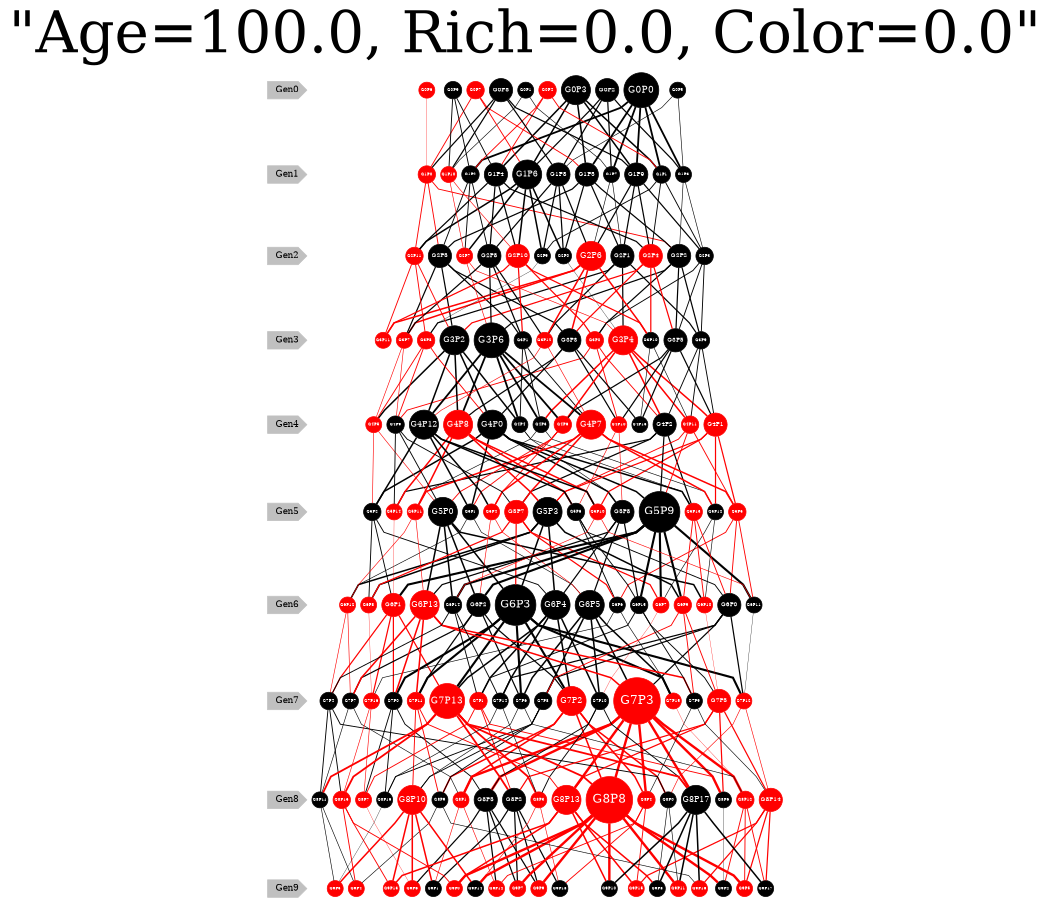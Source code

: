 graph "Age=100.0, Rich=0.0, Color=0.0" {
    label = <<FONT POINT-SIZE="80">"Age=100.0, Rich=0.0, Color=0.0"</FONT>>;
    labelloc=tp; rankdir=TD;graph [size=7, ratio=expand, splines=polyline, nodesep=0.1, ranksep=1];node[color=black style=filled shape=circle fontcolor=white fixedsize=true fontsize=4];edge[penwidth=.1];
    subgraph Generations {
        node[color=grey style=filled fontsize=12 shape=cds fontcolor=black fixedsize=false];edge[style=invis]
        Gen0 -- Gen1 -- Gen2 -- Gen3 -- Gen4 -- Gen5 -- Gen6 -- Gen7 -- Gen8 -- Gen9;
    }
    {rank=same;Gen0;G0P0;G0P1;G0P2;G0P3;G0P4;G0P5;G0P6;G0P7;G0P8;G0P9;}
    {rank=same;Gen1;G1P0;G1P1;G1P2;G1P3;G1P4;G1P5;G1P6;G1P7;G1P8;G1P9;G1P10;}
    {rank=same;Gen2;G2P0;G2P1;G2P2;G2P3;G2P4;G2P5;G2P6;G2P7;G2P8;G2P9;G2P10;G2P11;}
    {rank=same;Gen3;G3P0;G3P1;G3P2;G3P3;G3P4;G3P5;G3P6;G3P7;G3P8;G3P9;G3P10;G3P11;G3P12;}
    {rank=same;Gen4;G4P0;G4P1;G4P2;G4P3;G4P4;G4P5;G4P6;G4P7;G4P8;G4P9;G4P10;G4P11;G4P12;G4P13;}
    {rank=same;Gen5;G5P0;G5P1;G5P2;G5P3;G5P4;G5P5;G5P6;G5P7;G5P8;G5P9;G5P10;G5P11;G5P12;G5P13;G5P14;}
    {rank=same;Gen6;G6P0;G6P1;G6P2;G6P3;G6P4;G6P5;G6P6;G6P7;G6P8;G6P9;G6P10;G6P11;G6P12;G6P13;G6P14;G6P15;}
    {rank=same;Gen7;G7P0;G7P1;G7P2;G7P3;G7P4;G7P5;G7P6;G7P7;G7P8;G7P9;G7P10;G7P11;G7P12;G7P13;G7P14;G7P15;G7P16;}
    {rank=same;Gen8;G8P0;G8P1;G8P2;G8P3;G8P4;G8P5;G8P6;G8P7;G8P8;G8P9;G8P10;G8P11;G8P12;G8P13;G8P14;G8P15;G8P16;G8P17;}
    {rank=same;Gen9;G9P0;G9P1;G9P2;G9P3;G9P4;G9P5;G9P6;G9P7;G9P8;G9P9;G9P10;G9P11;G9P12;G9P13;G9P14;G9P15;G9P16;G9P17;G9P18;}
    G0P0 -- G1P1[color=black penwidth=2.5];
    G0P0 -- G1P2[color=black penwidth=2.5];
    G0P0 -- G1P3[color=black penwidth=2.5];
    G0P0 -- G1P5[color=black penwidth=2.5];
    G0P0 -- G1P7[color=black penwidth=2.5];
    G0P0 -- G1P9[color=black penwidth=2.5];
    G0P1 -- G1P7[color=black penwidth=0.8333333];
    G0P1 -- G1P10[color=black penwidth=0.8333333];
    G0P2 -- G1P3[color=black penwidth=1.6666666];
    G0P2 -- G1P6[color=black penwidth=1.6666666];
    G0P2 -- G1P7[color=black penwidth=1.6666666];
    G0P2 -- G1P8[color=black penwidth=1.6666666];
    G0P3 -- G1P1[color=black penwidth=2.0833335];
    G0P3 -- G1P4[color=black penwidth=2.0833335];
    G0P3 -- G1P5[color=black penwidth=2.0833335];
    G0P3 -- G1P6[color=black penwidth=2.0833335];
    G0P3 -- G1P9[color=black penwidth=2.0833335];
    G0P4 -- G1P1[color=red penwidth=1.25];
    G0P4 -- G1P2[color=red penwidth=1.25];
    G0P4 -- G1P4[color=red penwidth=1.25];
    G0P5 -- G1P3[color=black penwidth=0.8333333];
    G0P5 -- G1P8[color=black penwidth=0.8333333];
    G0P6 -- G1P0[color=red penwidth=0.41666666];
    G0P7 -- G1P0[color=red penwidth=1.25];
    G0P7 -- G1P5[color=red penwidth=1.25];
    G0P7 -- G1P6[color=red penwidth=1.25];
    G0P8 -- G1P0[color=black penwidth=1.6666666];
    G0P8 -- G1P8[color=black penwidth=1.6666666];
    G0P8 -- G1P9[color=black penwidth=1.6666666];
    G0P8 -- G1P10[color=black penwidth=1.6666666];
    G0P9 -- G1P2[color=black penwidth=1.25];
    G0P9 -- G1P4[color=black penwidth=1.25];
    G0P9 -- G1P10[color=black penwidth=1.25];
    G1P0 -- G2P2[color=red penwidth=1.25];
    G1P0 -- G2P5[color=red penwidth=1.25];
    G1P0 -- G2P11[color=red penwidth=1.25];
    G1P1 -- G2P3[color=black penwidth=1.25];
    G1P1 -- G2P4[color=black penwidth=1.25];
    G1P1 -- G2P9[color=black penwidth=1.25];
    G1P2 -- G2P5[color=black penwidth=1.25];
    G1P2 -- G2P7[color=black penwidth=1.25];
    G1P2 -- G2P8[color=black penwidth=1.25];
    G1P3 -- G2P2[color=black penwidth=0.8333333];
    G1P3 -- G2P3[color=black penwidth=0.8333333];
    G1P4 -- G2P4[color=black penwidth=1.6666666];
    G1P4 -- G2P8[color=black penwidth=1.6666666];
    G1P4 -- G2P10[color=black penwidth=1.6666666];
    G1P4 -- G2P11[color=black penwidth=1.6666666];
    G1P5 -- G2P0[color=black penwidth=1.6666666];
    G1P5 -- G2P1[color=black penwidth=1.6666666];
    G1P5 -- G2P2[color=black penwidth=1.6666666];
    G1P5 -- G2P5[color=black penwidth=1.6666666];
    G1P6 -- G2P0[color=black penwidth=2.0833335];
    G1P6 -- G2P7[color=black penwidth=2.0833335];
    G1P6 -- G2P9[color=black penwidth=2.0833335];
    G1P6 -- G2P10[color=black penwidth=2.0833335];
    G1P6 -- G2P11[color=black penwidth=2.0833335];
    G1P7 -- G2P1[color=black penwidth=0.8333333];
    G1P7 -- G2P6[color=black penwidth=0.8333333];
    G1P8 -- G2P0[color=black penwidth=1.6666666];
    G1P8 -- G2P6[color=black penwidth=1.6666666];
    G1P8 -- G2P8[color=black penwidth=1.6666666];
    G1P8 -- G2P9[color=black penwidth=1.6666666];
    G1P9 -- G2P1[color=black penwidth=1.6666666];
    G1P9 -- G2P3[color=black penwidth=1.6666666];
    G1P9 -- G2P4[color=black penwidth=1.6666666];
    G1P9 -- G2P6[color=black penwidth=1.6666666];
    G1P10 -- G2P7[color=red penwidth=0.8333333];
    G1P10 -- G2P10[color=red penwidth=0.8333333];
    G2P0 -- G3P4[color=black penwidth=0.41666666];
    G2P1 -- G3P4[color=black penwidth=1.6666666];
    G2P1 -- G3P8[color=black penwidth=1.6666666];
    G2P1 -- G3P9[color=black penwidth=1.6666666];
    G2P1 -- G3P12[color=black penwidth=1.6666666];
    G2P2 -- G3P0[color=black penwidth=1.6666666];
    G2P2 -- G3P5[color=black penwidth=1.6666666];
    G2P2 -- G3P6[color=black penwidth=1.6666666];
    G2P2 -- G3P9[color=black penwidth=1.6666666];
    G2P3 -- G3P0[color=black penwidth=1.25];
    G2P3 -- G3P5[color=black penwidth=1.25];
    G2P3 -- G3P9[color=black penwidth=1.25];
    G2P4 -- G3P2[color=red penwidth=1.6666666];
    G2P4 -- G3P3[color=red penwidth=1.6666666];
    G2P4 -- G3P5[color=red penwidth=1.6666666];
    G2P4 -- G3P10[color=red penwidth=1.6666666];
    G2P5 -- G3P1[color=black penwidth=1.6666666];
    G2P5 -- G3P2[color=black penwidth=1.6666666];
    G2P5 -- G3P3[color=black penwidth=1.6666666];
    G2P5 -- G3P7[color=black penwidth=1.6666666];
    G2P6 -- G3P3[color=red penwidth=2.0833335];
    G2P6 -- G3P7[color=red penwidth=2.0833335];
    G2P6 -- G3P10[color=red penwidth=2.0833335];
    G2P6 -- G3P11[color=red penwidth=2.0833335];
    G2P6 -- G3P12[color=red penwidth=2.0833335];
    G2P7 -- G3P4[color=red penwidth=0.8333333];
    G2P7 -- G3P6[color=red penwidth=0.8333333];
    G2P8 -- G3P1[color=black penwidth=1.6666666];
    G2P8 -- G3P6[color=black penwidth=1.6666666];
    G2P8 -- G3P7[color=black penwidth=1.6666666];
    G2P8 -- G3P12[color=black penwidth=1.6666666];
    G2P9 -- G3P8[color=black penwidth=0.41666666];
    G2P10 -- G3P0[color=red penwidth=1.6666666];
    G2P10 -- G3P1[color=red penwidth=1.6666666];
    G2P10 -- G3P10[color=red penwidth=1.6666666];
    G2P10 -- G3P11[color=red penwidth=1.6666666];
    G2P11 -- G3P2[color=red penwidth=1.25];
    G2P11 -- G3P8[color=red penwidth=1.25];
    G2P11 -- G3P11[color=red penwidth=1.25];
    G3P0 -- G4P2[color=red penwidth=1.25];
    G3P0 -- G4P9[color=red penwidth=1.25];
    G3P0 -- G4P10[color=red penwidth=1.25];
    G3P1 -- G4P3[color=black penwidth=1.25];
    G3P1 -- G4P4[color=black penwidth=1.25];
    G3P1 -- G4P7[color=black penwidth=1.25];
    G3P2 -- G4P0[color=black penwidth=2.0833335];
    G3P2 -- G4P4[color=black penwidth=2.0833335];
    G3P2 -- G4P5[color=black penwidth=2.0833335];
    G3P2 -- G4P8[color=black penwidth=2.0833335];
    G3P2 -- G4P12[color=black penwidth=2.0833335];
    G3P3 -- G4P0[color=black penwidth=1.6666666];
    G3P3 -- G4P8[color=black penwidth=1.6666666];
    G3P3 -- G4P10[color=black penwidth=1.6666666];
    G3P3 -- G4P13[color=black penwidth=1.6666666];
    G3P4 -- G4P1[color=red penwidth=2.0833335];
    G3P4 -- G4P2[color=red penwidth=2.0833335];
    G3P4 -- G4P3[color=red penwidth=2.0833335];
    G3P4 -- G4P6[color=red penwidth=2.0833335];
    G3P4 -- G4P11[color=red penwidth=2.0833335];
    G3P5 -- G4P1[color=black penwidth=1.6666666];
    G3P5 -- G4P6[color=black penwidth=1.6666666];
    G3P5 -- G4P10[color=black penwidth=1.6666666];
    G3P5 -- G4P13[color=black penwidth=1.6666666];
    G3P6 -- G4P3[color=black penwidth=2.5];
    G3P6 -- G4P4[color=black penwidth=2.5];
    G3P6 -- G4P6[color=black penwidth=2.5];
    G3P6 -- G4P7[color=black penwidth=2.5];
    G3P6 -- G4P8[color=black penwidth=2.5];
    G3P6 -- G4P12[color=black penwidth=2.5];
    G3P7 -- G4P5[color=red penwidth=0.8333333];
    G3P7 -- G4P9[color=red penwidth=0.8333333];
    G3P8 -- G4P0[color=red penwidth=1.25];
    G3P8 -- G4P5[color=red penwidth=1.25];
    G3P8 -- G4P9[color=red penwidth=1.25];
    G3P9 -- G4P1[color=black penwidth=1.25];
    G3P9 -- G4P2[color=black penwidth=1.25];
    G3P9 -- G4P11[color=black penwidth=1.25];
    G3P10 -- G4P11[color=black penwidth=0.8333333];
    G3P10 -- G4P13[color=black penwidth=0.8333333];
    G3P12 -- G4P7[color=red penwidth=0.8333333];
    G3P12 -- G4P12[color=red penwidth=0.8333333];
    G4P0 -- G5P1[color=black penwidth=2.0833335];
    G4P0 -- G5P2[color=black penwidth=2.0833335];
    G4P0 -- G5P8[color=black penwidth=2.0833335];
    G4P0 -- G5P9[color=black penwidth=2.0833335];
    G4P0 -- G5P13[color=black penwidth=2.0833335];
    G4P1 -- G5P3[color=red penwidth=1.6666666];
    G4P1 -- G5P5[color=red penwidth=1.6666666];
    G4P1 -- G5P10[color=red penwidth=1.6666666];
    G4P1 -- G5P12[color=red penwidth=1.6666666];
    G4P2 -- G5P7[color=black penwidth=1.6666666];
    G4P2 -- G5P9[color=black penwidth=1.6666666];
    G4P2 -- G5P13[color=black penwidth=1.6666666];
    G4P2 -- G5P14[color=black penwidth=1.6666666];
    G4P3 -- G5P11[color=black penwidth=0.8333333];
    G4P3 -- G5P12[color=black penwidth=0.8333333];
    G4P4 -- G5P8[color=black penwidth=0.8333333];
    G4P4 -- G5P13[color=black penwidth=0.8333333];
    G4P5 -- G5P0[color=red penwidth=0.8333333];
    G4P5 -- G5P2[color=red penwidth=0.8333333];
    G4P6 -- G5P0[color=red penwidth=1.25];
    G4P6 -- G5P1[color=red penwidth=1.25];
    G4P6 -- G5P4[color=red penwidth=1.25];
    G4P7 -- G5P4[color=red penwidth=2.0833335];
    G4P7 -- G5P5[color=red penwidth=2.0833335];
    G4P7 -- G5P7[color=red penwidth=2.0833335];
    G4P7 -- G5P11[color=red penwidth=2.0833335];
    G4P7 -- G5P12[color=red penwidth=2.0833335];
    G4P8 -- G5P3[color=red penwidth=2.0833335];
    G4P8 -- G5P6[color=red penwidth=2.0833335];
    G4P8 -- G5P10[color=red penwidth=2.0833335];
    G4P8 -- G5P11[color=red penwidth=2.0833335];
    G4P8 -- G5P14[color=red penwidth=2.0833335];
    G4P9 -- G5P0[color=black penwidth=1.25];
    G4P9 -- G5P7[color=black penwidth=1.25];
    G4P9 -- G5P14[color=black penwidth=1.25];
    G4P10 -- G5P6[color=red penwidth=0.8333333];
    G4P10 -- G5P8[color=red penwidth=0.8333333];
    G4P11 -- G5P3[color=red penwidth=1.25];
    G4P11 -- G5P5[color=red penwidth=1.25];
    G4P11 -- G5P9[color=red penwidth=1.25];
    G4P12 -- G5P1[color=black penwidth=2.0833335];
    G4P12 -- G5P2[color=black penwidth=2.0833335];
    G4P12 -- G5P4[color=black penwidth=2.0833335];
    G4P12 -- G5P6[color=black penwidth=2.0833335];
    G4P12 -- G5P10[color=black penwidth=2.0833335];
    G5P0 -- G6P2[color=black penwidth=2.0833335];
    G5P0 -- G6P3[color=black penwidth=2.0833335];
    G5P0 -- G6P10[color=black penwidth=2.0833335];
    G5P0 -- G6P13[color=black penwidth=2.0833335];
    G5P0 -- G6P14[color=black penwidth=2.0833335];
    G5P1 -- G6P5[color=black penwidth=0.8333333];
    G5P1 -- G6P12[color=black penwidth=0.8333333];
    G5P2 -- G6P1[color=black penwidth=1.25];
    G5P2 -- G6P4[color=black penwidth=1.25];
    G5P2 -- G6P8[color=black penwidth=1.25];
    G5P3 -- G6P3[color=black penwidth=2.0833335];
    G5P3 -- G6P4[color=black penwidth=2.0833335];
    G5P3 -- G6P8[color=black penwidth=2.0833335];
    G5P3 -- G6P9[color=black penwidth=2.0833335];
    G5P3 -- G6P12[color=black penwidth=2.0833335];
    G5P4 -- G6P2[color=red penwidth=0.8333333];
    G5P4 -- G6P5[color=red penwidth=0.8333333];
    G5P5 -- G6P0[color=red penwidth=1.25];
    G5P5 -- G6P6[color=red penwidth=1.25];
    G5P5 -- G6P11[color=red penwidth=1.25];
    G5P6 -- G6P0[color=black penwidth=1.25];
    G5P6 -- G6P6[color=black penwidth=1.25];
    G5P6 -- G6P15[color=black penwidth=1.25];
    G5P7 -- G6P3[color=red penwidth=1.6666666];
    G5P7 -- G6P6[color=red penwidth=1.6666666];
    G5P7 -- G6P7[color=red penwidth=1.6666666];
    G5P7 -- G6P8[color=red penwidth=1.6666666];
    G5P8 -- G6P4[color=black penwidth=1.6666666];
    G5P8 -- G6P5[color=black penwidth=1.6666666];
    G5P8 -- G6P13[color=black penwidth=1.6666666];
    G5P8 -- G6P15[color=black penwidth=1.6666666];
    G5P9 -- G6P1[color=black penwidth=2.9166667];
    G5P9 -- G6P2[color=black penwidth=2.9166667];
    G5P9 -- G6P7[color=black penwidth=2.9166667];
    G5P9 -- G6P9[color=black penwidth=2.9166667];
    G5P9 -- G6P11[color=black penwidth=2.9166667];
    G5P9 -- G6P14[color=black penwidth=2.9166667];
    G5P9 -- G6P15[color=black penwidth=2.9166667];
    G5P10 -- G6P11[color=red penwidth=0.8333333];
    G5P10 -- G6P14[color=red penwidth=0.8333333];
    G5P11 -- G6P12[color=red penwidth=0.8333333];
    G5P11 -- G6P13[color=red penwidth=0.8333333];
    G5P12 -- G6P7[color=black penwidth=0.8333333];
    G5P12 -- G6P10[color=black penwidth=0.8333333];
    G5P13 -- G6P0[color=red penwidth=1.25];
    G5P13 -- G6P9[color=red penwidth=1.25];
    G5P13 -- G6P10[color=red penwidth=1.25];
    G5P14 -- G6P1[color=red penwidth=0.41666666];
    G6P0 -- G7P3[color=black penwidth=1.6666666];
    G6P0 -- G7P8[color=black penwidth=1.6666666];
    G6P0 -- G7P12[color=black penwidth=1.6666666];
    G6P0 -- G7P14[color=black penwidth=1.6666666];
    G6P1 -- G7P0[color=red penwidth=1.6666666];
    G6P1 -- G7P4[color=red penwidth=1.6666666];
    G6P1 -- G7P13[color=red penwidth=1.6666666];
    G6P1 -- G7P16[color=red penwidth=1.6666666];
    G6P2 -- G7P2[color=black penwidth=1.6666666];
    G6P2 -- G7P6[color=black penwidth=1.6666666];
    G6P2 -- G7P7[color=black penwidth=1.6666666];
    G6P2 -- G7P11[color=black penwidth=1.6666666];
    G6P3 -- G7P0[color=black penwidth=2.9166667];
    G6P3 -- G7P2[color=black penwidth=2.9166667];
    G6P3 -- G7P6[color=black penwidth=2.9166667];
    G6P3 -- G7P11[color=black penwidth=2.9166667];
    G6P3 -- G7P12[color=black penwidth=2.9166667];
    G6P3 -- G7P13[color=black penwidth=2.9166667];
    G6P3 -- G7P15[color=black penwidth=2.9166667];
    G6P4 -- G7P1[color=black penwidth=2.0833335];
    G6P4 -- G7P2[color=black penwidth=2.0833335];
    G6P4 -- G7P10[color=black penwidth=2.0833335];
    G6P4 -- G7P13[color=black penwidth=2.0833335];
    G6P4 -- G7P14[color=black penwidth=2.0833335];
    G6P5 -- G7P3[color=black penwidth=2.0833335];
    G6P5 -- G7P6[color=black penwidth=2.0833335];
    G6P5 -- G7P8[color=black penwidth=2.0833335];
    G6P5 -- G7P10[color=black penwidth=2.0833335];
    G6P5 -- G7P15[color=black penwidth=2.0833335];
    G6P6 -- G7P15[color=black penwidth=0.8333333];
    G6P6 -- G7P16[color=black penwidth=0.8333333];
    G6P7 -- G7P10[color=red penwidth=0.41666666];
    G6P8 -- G7P16[color=red penwidth=0.41666666];
    G6P9 -- G7P5[color=red penwidth=1.25];
    G6P9 -- G7P8[color=red penwidth=1.25];
    G6P9 -- G7P9[color=red penwidth=1.25];
    G6P10 -- G7P5[color=red penwidth=0.41666666];
    G6P11 -- G7P12[color=black penwidth=0.41666666];
    G6P12 -- G7P4[color=red penwidth=0.8333333];
    G6P12 -- G7P7[color=red penwidth=0.8333333];
    G6P13 -- G7P0[color=red penwidth=2.0833335];
    G6P13 -- G7P3[color=red penwidth=2.0833335];
    G6P13 -- G7P7[color=red penwidth=2.0833335];
    G6P13 -- G7P9[color=red penwidth=2.0833335];
    G6P13 -- G7P11[color=red penwidth=2.0833335];
    G6P14 -- G7P1[color=black penwidth=1.25];
    G6P14 -- G7P4[color=black penwidth=1.25];
    G6P14 -- G7P14[color=black penwidth=1.25];
    G6P15 -- G7P1[color=black penwidth=1.25];
    G6P15 -- G7P5[color=black penwidth=1.25];
    G6P15 -- G7P9[color=black penwidth=1.25];
    G7P0 -- G8P5[color=black penwidth=1.25];
    G7P0 -- G8P7[color=black penwidth=1.25];
    G7P0 -- G8P16[color=black penwidth=1.25];
    G7P1 -- G8P2[color=red penwidth=1.25];
    G7P1 -- G8P6[color=red penwidth=1.25];
    G7P1 -- G8P7[color=red penwidth=1.25];
    G7P2 -- G8P0[color=red penwidth=2.0833335];
    G7P2 -- G8P1[color=red penwidth=2.0833335];
    G7P2 -- G8P4[color=red penwidth=2.0833335];
    G7P2 -- G8P8[color=red penwidth=2.0833335];
    G7P2 -- G8P9[color=red penwidth=2.0833335];
    G7P3 -- G8P1[color=red penwidth=3.3333333];
    G7P3 -- G8P4[color=red penwidth=3.3333333];
    G7P3 -- G8P5[color=red penwidth=3.3333333];
    G7P3 -- G8P6[color=red penwidth=3.3333333];
    G7P3 -- G8P8[color=red penwidth=3.3333333];
    G7P3 -- G8P12[color=red penwidth=3.3333333];
    G7P3 -- G8P13[color=red penwidth=3.3333333];
    G7P3 -- G8P17[color=red penwidth=3.3333333];
    G7P4 -- G8P0[color=black penwidth=1.25];
    G7P4 -- G8P11[color=black penwidth=1.25];
    G7P4 -- G8P15[color=black penwidth=1.25];
    G7P5 -- G8P2[color=red penwidth=1.6666666];
    G7P5 -- G8P6[color=red penwidth=1.6666666];
    G7P5 -- G8P13[color=red penwidth=1.6666666];
    G7P5 -- G8P14[color=red penwidth=1.6666666];
    G7P6 -- G8P10[color=black penwidth=0.8333333];
    G7P6 -- G8P12[color=black penwidth=0.8333333];
    G7P7 -- G8P1[color=black penwidth=0.8333333];
    G7P7 -- G8P11[color=black penwidth=0.8333333];
    G7P8 -- G8P9[color=black penwidth=1.25];
    G7P8 -- G8P10[color=black penwidth=1.25];
    G7P8 -- G8P16[color=black penwidth=1.25];
    G7P9 -- G8P4[color=black penwidth=0.8333333];
    G7P9 -- G8P14[color=black penwidth=0.8333333];
    G7P10 -- G8P3[color=black penwidth=1.25];
    G7P10 -- G8P5[color=black penwidth=1.25];
    G7P10 -- G8P17[color=black penwidth=1.25];
    G7P11 -- G8P9[color=red penwidth=1.25];
    G7P11 -- G8P10[color=red penwidth=1.25];
    G7P11 -- G8P13[color=red penwidth=1.25];
    G7P12 -- G8P0[color=red penwidth=0.8333333];
    G7P12 -- G8P14[color=red penwidth=0.8333333];
    G7P13 -- G8P2[color=red penwidth=2.5];
    G7P13 -- G8P3[color=red penwidth=2.5];
    G7P13 -- G8P8[color=red penwidth=2.5];
    G7P13 -- G8P11[color=red penwidth=2.5];
    G7P13 -- G8P15[color=red penwidth=2.5];
    G7P13 -- G8P17[color=red penwidth=2.5];
    G7P14 -- G8P3[color=black penwidth=0.8333333];
    G7P14 -- G8P16[color=black penwidth=0.8333333];
    G7P15 -- G8P12[color=red penwidth=0.41666666];
    G7P16 -- G8P7[color=red penwidth=0.8333333];
    G7P16 -- G8P15[color=red penwidth=0.8333333];
    G8P0 -- G9P8[color=black penwidth=0.8333333];
    G8P0 -- G9P11[color=black penwidth=0.8333333];
    G8P1 -- G9P1[color=red penwidth=0.8333333];
    G8P1 -- G9P12[color=red penwidth=0.8333333];
    G8P2 -- G9P1[color=black penwidth=1.6666666];
    G8P2 -- G9P7[color=black penwidth=1.6666666];
    G8P2 -- G9P9[color=black penwidth=1.6666666];
    G8P2 -- G9P18[color=black penwidth=1.6666666];
    G8P3 -- G9P14[color=red penwidth=0.8333333];
    G8P3 -- G9P18[color=red penwidth=0.8333333];
    G8P4 -- G9P12[color=red penwidth=1.25];
    G8P4 -- G9P15[color=red penwidth=1.25];
    G8P4 -- G9P18[color=red penwidth=1.25];
    G8P5 -- G9P6[color=black penwidth=1.6666666];
    G8P5 -- G9P7[color=black penwidth=1.6666666];
    G8P5 -- G9P9[color=black penwidth=1.6666666];
    G8P5 -- G9P12[color=black penwidth=1.6666666];
    G8P6 -- G9P2[color=black penwidth=0.41666666];
    G8P7 -- G9P6[color=red penwidth=0.41666666];
    G8P8 -- G9P0[color=red penwidth=3.3333333];
    G8P8 -- G9P2[color=red penwidth=3.3333333];
    G8P8 -- G9P5[color=red penwidth=3.3333333];
    G8P8 -- G9P7[color=red penwidth=3.3333333];
    G8P8 -- G9P9[color=red penwidth=3.3333333];
    G8P8 -- G9P10[color=red penwidth=3.3333333];
    G8P8 -- G9P11[color=red penwidth=3.3333333];
    G8P8 -- G9P14[color=red penwidth=3.3333333];
    G8P9 -- G9P4[color=black penwidth=0.8333333];
    G8P9 -- G9P16[color=black penwidth=0.8333333];
    G8P10 -- G9P1[color=red penwidth=2.0833335];
    G8P10 -- G9P3[color=red penwidth=2.0833335];
    G8P10 -- G9P6[color=red penwidth=2.0833335];
    G8P10 -- G9P13[color=red penwidth=2.0833335];
    G8P10 -- G9P14[color=red penwidth=2.0833335];
    G8P11 -- G9P3[color=black penwidth=0.8333333];
    G8P11 -- G9P4[color=black penwidth=0.8333333];
    G8P12 -- G9P2[color=red penwidth=1.25];
    G8P12 -- G9P5[color=red penwidth=1.25];
    G8P12 -- G9P17[color=red penwidth=1.25];
    G8P13 -- G9P0[color=red penwidth=2.0833335];
    G8P13 -- G9P8[color=red penwidth=2.0833335];
    G8P13 -- G9P10[color=red penwidth=2.0833335];
    G8P13 -- G9P13[color=red penwidth=2.0833335];
    G8P13 -- G9P15[color=red penwidth=2.0833335];
    G8P14 -- G9P5[color=red penwidth=1.6666666];
    G8P14 -- G9P15[color=red penwidth=1.6666666];
    G8P14 -- G9P16[color=red penwidth=1.6666666];
    G8P14 -- G9P17[color=red penwidth=1.6666666];
    G8P15 -- G9P0[color=red penwidth=1.25];
    G8P15 -- G9P4[color=red penwidth=1.25];
    G8P15 -- G9P13[color=red penwidth=1.25];
    G8P16 -- G9P3[color=black penwidth=0.41666666];
    G8P17 -- G9P8[color=black penwidth=2.0833335];
    G8P17 -- G9P10[color=black penwidth=2.0833335];
    G8P17 -- G9P11[color=black penwidth=2.0833335];
    G8P17 -- G9P16[color=black penwidth=2.0833335];
    G8P17 -- G9P17[color=black penwidth=2.0833335];
    G0P0 [color=black]
    G0P1 [color=black]
    G0P2 [color=black]
    G0P3 [color=black]
    G0P4 [color=red]
    G0P5 [color=black]
    G0P6 [color=red]
    G0P7 [color=red]
    G0P8 [color=black]
    G0P9 [color=black]
    G1P0 [color=red]
    G1P1 [color=black]
    G1P2 [color=black]
    G1P3 [color=black]
    G1P4 [color=black]
    G1P5 [color=black]
    G1P6 [color=black]
    G1P7 [color=black]
    G1P8 [color=black]
    G1P9 [color=black]
    G1P10 [color=red]
    G2P0 [color=black]
    G2P1 [color=black]
    G2P2 [color=black]
    G2P3 [color=black]
    G2P4 [color=red]
    G2P5 [color=black]
    G2P6 [color=red]
    G2P7 [color=red]
    G2P8 [color=black]
    G2P9 [color=black]
    G2P10 [color=red]
    G2P11 [color=red]
    G3P0 [color=red]
    G3P1 [color=black]
    G3P2 [color=black]
    G3P3 [color=black]
    G3P4 [color=red]
    G3P5 [color=black]
    G3P6 [color=black]
    G3P7 [color=red]
    G3P8 [color=red]
    G3P9 [color=black]
    G3P10 [color=black]
    G3P11 [color=red]
    G3P12 [color=red]
    G4P0 [color=black]
    G4P1 [color=red]
    G4P2 [color=black]
    G4P3 [color=black]
    G4P4 [color=black]
    G4P5 [color=red]
    G4P6 [color=red]
    G4P7 [color=red]
    G4P8 [color=red]
    G4P9 [color=black]
    G4P10 [color=red]
    G4P11 [color=red]
    G4P12 [color=black]
    G4P13 [color=black]
    G5P0 [color=black]
    G5P1 [color=black]
    G5P2 [color=black]
    G5P3 [color=black]
    G5P4 [color=red]
    G5P5 [color=red]
    G5P6 [color=black]
    G5P7 [color=red]
    G5P8 [color=black]
    G5P9 [color=black]
    G5P10 [color=red]
    G5P11 [color=red]
    G5P12 [color=black]
    G5P13 [color=red]
    G5P14 [color=red]
    G6P0 [color=black]
    G6P1 [color=red]
    G6P2 [color=black]
    G6P3 [color=black]
    G6P4 [color=black]
    G6P5 [color=black]
    G6P6 [color=black]
    G6P7 [color=red]
    G6P8 [color=red]
    G6P9 [color=red]
    G6P10 [color=red]
    G6P11 [color=black]
    G6P12 [color=red]
    G6P13 [color=red]
    G6P14 [color=black]
    G6P15 [color=black]
    G7P0 [color=black]
    G7P1 [color=red]
    G7P2 [color=red]
    G7P3 [color=red]
    G7P4 [color=black]
    G7P5 [color=red]
    G7P6 [color=black]
    G7P7 [color=black]
    G7P8 [color=black]
    G7P9 [color=black]
    G7P10 [color=black]
    G7P11 [color=red]
    G7P12 [color=red]
    G7P13 [color=red]
    G7P14 [color=black]
    G7P15 [color=red]
    G7P16 [color=red]
    G8P0 [color=black]
    G8P1 [color=red]
    G8P2 [color=black]
    G8P3 [color=red]
    G8P4 [color=red]
    G8P5 [color=black]
    G8P6 [color=black]
    G8P7 [color=red]
    G8P8 [color=red]
    G8P9 [color=black]
    G8P10 [color=red]
    G8P11 [color=black]
    G8P12 [color=red]
    G8P13 [color=red]
    G8P14 [color=red]
    G8P15 [color=red]
    G8P16 [color=black]
    G8P17 [color=black]
    G9P0 [color=red]
    G9P1 [color=black]
    G9P2 [color=black]
    G9P3 [color=red]
    G9P4 [color=red]
    G9P5 [color=red]
    G9P6 [color=red]
    G9P7 [color=red]
    G9P8 [color=black]
    G9P9 [color=red]
    G9P10 [color=black]
    G9P11 [color=red]
    G9P12 [color=red]
    G9P13 [color=red]
    G9P14 [color=black]
    G9P15 [color=red]
    G9P16 [color=red]
    G9P17 [color=black]
    G9P18 [color=black]
    G0P0 [width=0.6666667 fontsize=13]
    G0P1 [width=0.3 fontsize=6]
    G0P2 [width=0.44444445 fontsize=8]
    G0P3 [width=0.5555556 fontsize=11]
    G0P4 [width=0.33333334 fontsize=6]
    G0P5 [width=0.3 fontsize=6]
    G0P6 [width=0.3 fontsize=6]
    G0P7 [width=0.33333334 fontsize=6]
    G0P8 [width=0.44444445 fontsize=8]
    G0P9 [width=0.33333334 fontsize=6]
    G1P0 [width=0.33333334 fontsize=6]
    G1P1 [width=0.33333334 fontsize=6]
    G1P2 [width=0.33333334 fontsize=6]
    G1P3 [width=0.3 fontsize=6]
    G1P4 [width=0.44444445 fontsize=8]
    G1P5 [width=0.44444445 fontsize=8]
    G1P6 [width=0.5555556 fontsize=11]
    G1P7 [width=0.3 fontsize=6]
    G1P8 [width=0.44444445 fontsize=8]
    G1P9 [width=0.44444445 fontsize=8]
    G1P10 [width=0.3 fontsize=6]
    G2P0 [width=0.3 fontsize=6]
    G2P1 [width=0.44444445 fontsize=8]
    G2P2 [width=0.44444445 fontsize=8]
    G2P3 [width=0.33333334 fontsize=6]
    G2P4 [width=0.44444445 fontsize=8]
    G2P5 [width=0.44444445 fontsize=8]
    G2P6 [width=0.5555556 fontsize=11]
    G2P7 [width=0.3 fontsize=6]
    G2P8 [width=0.44444445 fontsize=8]
    G2P9 [width=0.3 fontsize=6]
    G2P10 [width=0.44444445 fontsize=8]
    G2P11 [width=0.33333334 fontsize=6]
    G3P0 [width=0.33333334 fontsize=6]
    G3P1 [width=0.33333334 fontsize=6]
    G3P2 [width=0.5555556 fontsize=11]
    G3P3 [width=0.44444445 fontsize=8]
    G3P4 [width=0.5555556 fontsize=11]
    G3P5 [width=0.44444445 fontsize=8]
    G3P6 [width=0.6666667 fontsize=13]
    G3P7 [width=0.3 fontsize=6]
    G3P8 [width=0.33333334 fontsize=6]
    G3P9 [width=0.33333334 fontsize=6]
    G3P10 [width=0.3 fontsize=6]
    G3P11 [width=0.3 fontsize=6]
    G3P12 [width=0.3 fontsize=6]
    G4P0 [width=0.5555556 fontsize=11]
    G4P1 [width=0.44444445 fontsize=8]
    G4P2 [width=0.44444445 fontsize=8]
    G4P3 [width=0.3 fontsize=6]
    G4P4 [width=0.3 fontsize=6]
    G4P5 [width=0.3 fontsize=6]
    G4P6 [width=0.33333334 fontsize=6]
    G4P7 [width=0.5555556 fontsize=11]
    G4P8 [width=0.5555556 fontsize=11]
    G4P9 [width=0.33333334 fontsize=6]
    G4P10 [width=0.3 fontsize=6]
    G4P11 [width=0.33333334 fontsize=6]
    G4P12 [width=0.5555556 fontsize=11]
    G4P13 [width=0.3 fontsize=6]
    G5P0 [width=0.5555556 fontsize=11]
    G5P1 [width=0.3 fontsize=6]
    G5P2 [width=0.33333334 fontsize=6]
    G5P3 [width=0.5555556 fontsize=11]
    G5P4 [width=0.3 fontsize=6]
    G5P5 [width=0.33333334 fontsize=6]
    G5P6 [width=0.33333334 fontsize=6]
    G5P7 [width=0.44444445 fontsize=8]
    G5P8 [width=0.44444445 fontsize=8]
    G5P9 [width=0.7777778 fontsize=15]
    G5P10 [width=0.3 fontsize=6]
    G5P11 [width=0.3 fontsize=6]
    G5P12 [width=0.3 fontsize=6]
    G5P13 [width=0.33333334 fontsize=6]
    G5P14 [width=0.3 fontsize=6]
    G6P0 [width=0.44444445 fontsize=8]
    G6P1 [width=0.44444445 fontsize=8]
    G6P2 [width=0.44444445 fontsize=8]
    G6P3 [width=0.7777778 fontsize=15]
    G6P4 [width=0.5555556 fontsize=11]
    G6P5 [width=0.5555556 fontsize=11]
    G6P6 [width=0.3 fontsize=6]
    G6P7 [width=0.3 fontsize=6]
    G6P8 [width=0.3 fontsize=6]
    G6P9 [width=0.33333334 fontsize=6]
    G6P10 [width=0.3 fontsize=6]
    G6P11 [width=0.3 fontsize=6]
    G6P12 [width=0.3 fontsize=6]
    G6P13 [width=0.5555556 fontsize=11]
    G6P14 [width=0.33333334 fontsize=6]
    G6P15 [width=0.33333334 fontsize=6]
    G7P0 [width=0.33333334 fontsize=6]
    G7P1 [width=0.33333334 fontsize=6]
    G7P2 [width=0.5555556 fontsize=11]
    G7P3 [width=0.8888889 fontsize=17]
    G7P4 [width=0.33333334 fontsize=6]
    G7P5 [width=0.44444445 fontsize=8]
    G7P6 [width=0.3 fontsize=6]
    G7P7 [width=0.3 fontsize=6]
    G7P8 [width=0.33333334 fontsize=6]
    G7P9 [width=0.3 fontsize=6]
    G7P10 [width=0.33333334 fontsize=6]
    G7P11 [width=0.33333334 fontsize=6]
    G7P12 [width=0.3 fontsize=6]
    G7P13 [width=0.6666667 fontsize=13]
    G7P14 [width=0.3 fontsize=6]
    G7P15 [width=0.3 fontsize=6]
    G7P16 [width=0.3 fontsize=6]
    G8P0 [width=0.3 fontsize=6]
    G8P1 [width=0.3 fontsize=6]
    G8P2 [width=0.44444445 fontsize=8]
    G8P3 [width=0.3 fontsize=6]
    G8P4 [width=0.33333334 fontsize=6]
    G8P5 [width=0.44444445 fontsize=8]
    G8P6 [width=0.3 fontsize=6]
    G8P7 [width=0.3 fontsize=6]
    G8P8 [width=0.8888889 fontsize=17]
    G8P9 [width=0.3 fontsize=6]
    G8P10 [width=0.5555556 fontsize=11]
    G8P11 [width=0.3 fontsize=6]
    G8P12 [width=0.33333334 fontsize=6]
    G8P13 [width=0.5555556 fontsize=11]
    G8P14 [width=0.44444445 fontsize=8]
    G8P15 [width=0.33333334 fontsize=6]
    G8P16 [width=0.3 fontsize=6]
    G8P17 [width=0.5555556 fontsize=11]
    G9P0 [width=0.3 fontsize=6]
    G9P1 [width=0.3 fontsize=6]
    G9P2 [width=0.3 fontsize=6]
    G9P3 [width=0.3 fontsize=6]
    G9P4 [width=0.3 fontsize=6]
    G9P5 [width=0.3 fontsize=6]
    G9P6 [width=0.3 fontsize=6]
    G9P7 [width=0.3 fontsize=6]
    G9P8 [width=0.3 fontsize=6]
    G9P9 [width=0.3 fontsize=6]
    G9P10 [width=0.3 fontsize=6]
    G9P11 [width=0.3 fontsize=6]
    G9P12 [width=0.3 fontsize=6]
    G9P13 [width=0.3 fontsize=6]
    G9P14 [width=0.3 fontsize=6]
    G9P15 [width=0.3 fontsize=6]
    G9P16 [width=0.3 fontsize=6]
    G9P17 [width=0.3 fontsize=6]
    G9P18 [width=0.3 fontsize=6]
}
